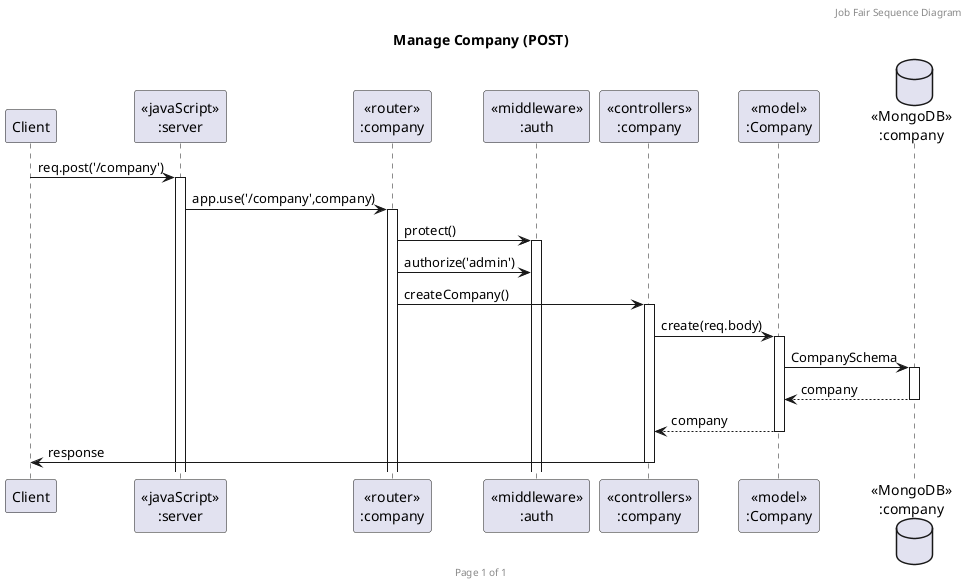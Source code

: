 @startuml Manage Company (POST)

header Job Fair Sequence Diagram
footer Page %page% of %lastpage%
title "Manage Company (POST)"

participant "Client" as client
participant "<<javaScript>>\n:server" as server
participant "<<router>>\n:company" as routerCompany
participant "<<middleware>>\n:auth" as authMiddleware
participant "<<controllers>>\n:company" as controllersCompany
participant "<<model>>\n:Company" as modelCompany
database "<<MongoDB>>\n:company" as CompanyDatabase

client->server ++:req.post('/company')
server->routerCompany ++:app.use('/company',company)
routerCompany -> authMiddleware ++:protect()
routerCompany -> authMiddleware :authorize('admin')
routerCompany -> controllersCompany ++:createCompany()
controllersCompany->modelCompany ++:create(req.body)
modelCompany ->CompanyDatabase ++: CompanySchema
CompanyDatabase --> modelCompany --: company
controllersCompany <-- modelCompany --:company
controllersCompany->client --:response

@enduml
